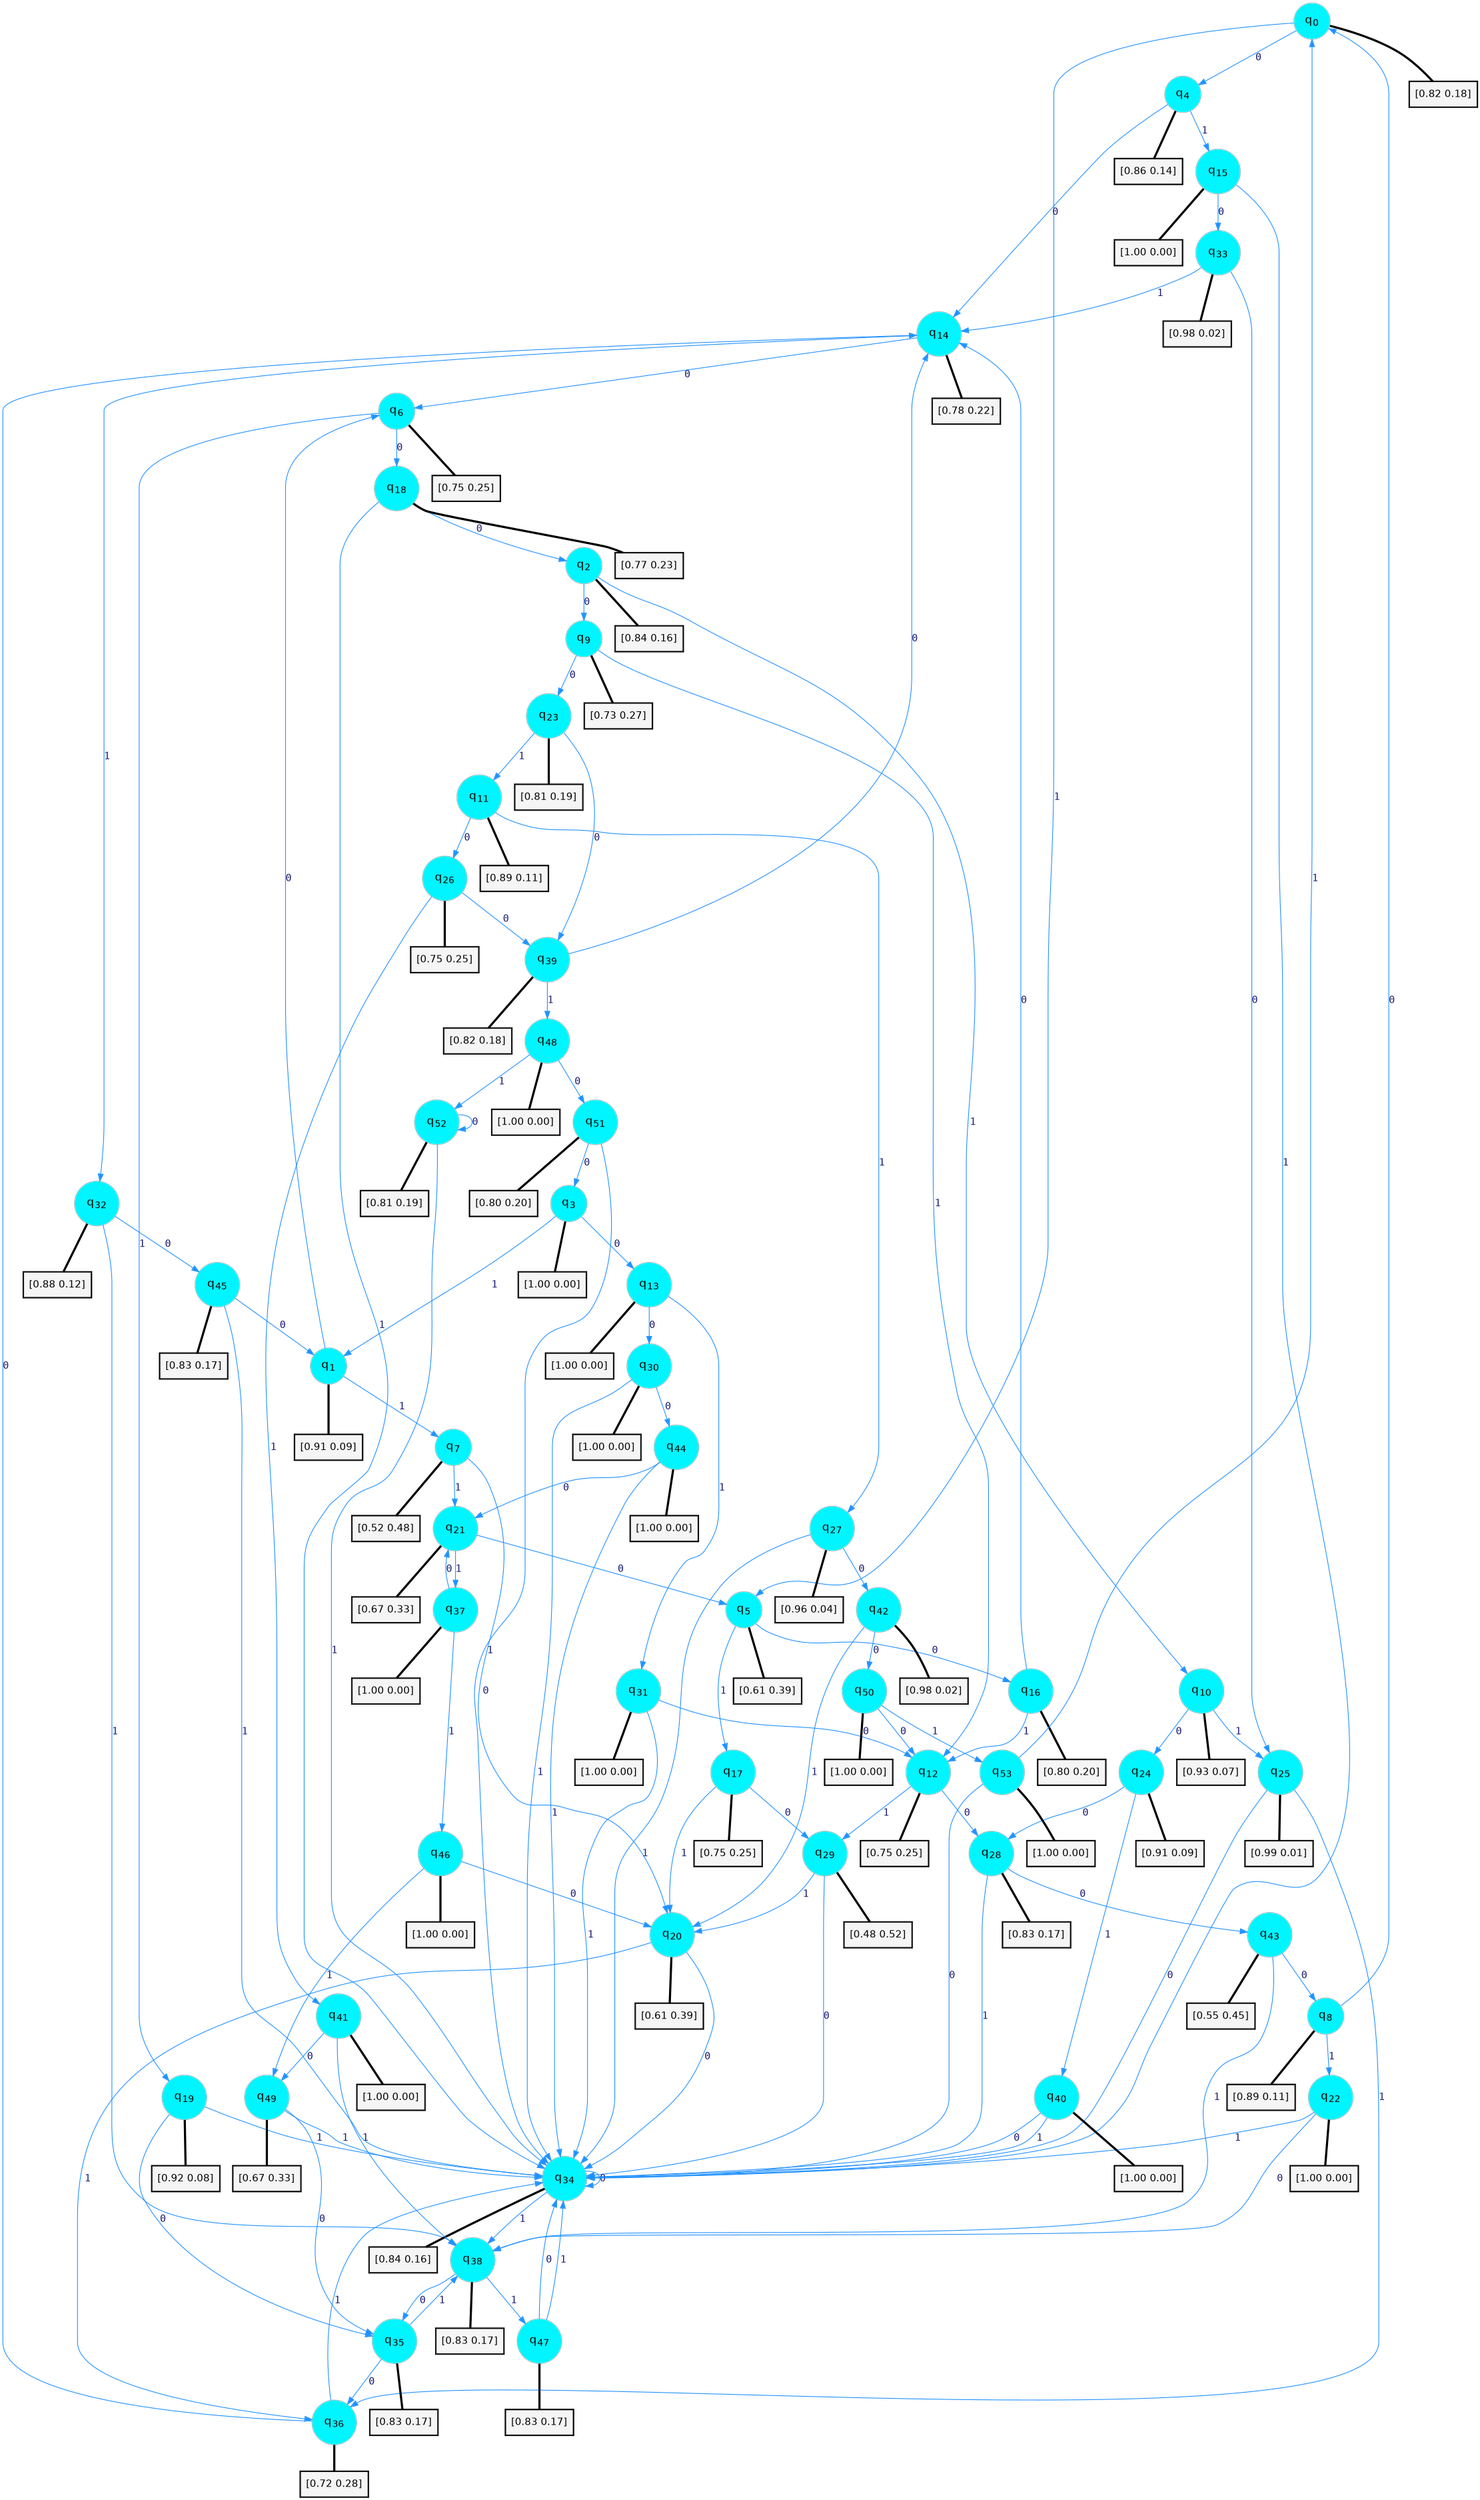 digraph G {
graph [
bgcolor=transparent, dpi=300, rankdir=TD, size="40,25"];
node [
color=gray, fillcolor=turquoise1, fontcolor=black, fontname=Helvetica, fontsize=16, fontweight=bold, shape=circle, style=filled];
edge [
arrowsize=1, color=dodgerblue1, fontcolor=midnightblue, fontname=courier, fontweight=bold, penwidth=1, style=solid, weight=20];
0[label=<q<SUB>0</SUB>>];
1[label=<q<SUB>1</SUB>>];
2[label=<q<SUB>2</SUB>>];
3[label=<q<SUB>3</SUB>>];
4[label=<q<SUB>4</SUB>>];
5[label=<q<SUB>5</SUB>>];
6[label=<q<SUB>6</SUB>>];
7[label=<q<SUB>7</SUB>>];
8[label=<q<SUB>8</SUB>>];
9[label=<q<SUB>9</SUB>>];
10[label=<q<SUB>10</SUB>>];
11[label=<q<SUB>11</SUB>>];
12[label=<q<SUB>12</SUB>>];
13[label=<q<SUB>13</SUB>>];
14[label=<q<SUB>14</SUB>>];
15[label=<q<SUB>15</SUB>>];
16[label=<q<SUB>16</SUB>>];
17[label=<q<SUB>17</SUB>>];
18[label=<q<SUB>18</SUB>>];
19[label=<q<SUB>19</SUB>>];
20[label=<q<SUB>20</SUB>>];
21[label=<q<SUB>21</SUB>>];
22[label=<q<SUB>22</SUB>>];
23[label=<q<SUB>23</SUB>>];
24[label=<q<SUB>24</SUB>>];
25[label=<q<SUB>25</SUB>>];
26[label=<q<SUB>26</SUB>>];
27[label=<q<SUB>27</SUB>>];
28[label=<q<SUB>28</SUB>>];
29[label=<q<SUB>29</SUB>>];
30[label=<q<SUB>30</SUB>>];
31[label=<q<SUB>31</SUB>>];
32[label=<q<SUB>32</SUB>>];
33[label=<q<SUB>33</SUB>>];
34[label=<q<SUB>34</SUB>>];
35[label=<q<SUB>35</SUB>>];
36[label=<q<SUB>36</SUB>>];
37[label=<q<SUB>37</SUB>>];
38[label=<q<SUB>38</SUB>>];
39[label=<q<SUB>39</SUB>>];
40[label=<q<SUB>40</SUB>>];
41[label=<q<SUB>41</SUB>>];
42[label=<q<SUB>42</SUB>>];
43[label=<q<SUB>43</SUB>>];
44[label=<q<SUB>44</SUB>>];
45[label=<q<SUB>45</SUB>>];
46[label=<q<SUB>46</SUB>>];
47[label=<q<SUB>47</SUB>>];
48[label=<q<SUB>48</SUB>>];
49[label=<q<SUB>49</SUB>>];
50[label=<q<SUB>50</SUB>>];
51[label=<q<SUB>51</SUB>>];
52[label=<q<SUB>52</SUB>>];
53[label=<q<SUB>53</SUB>>];
54[label="[0.82 0.18]", shape=box,fontcolor=black, fontname=Helvetica, fontsize=14, penwidth=2, fillcolor=whitesmoke,color=black];
55[label="[0.91 0.09]", shape=box,fontcolor=black, fontname=Helvetica, fontsize=14, penwidth=2, fillcolor=whitesmoke,color=black];
56[label="[0.84 0.16]", shape=box,fontcolor=black, fontname=Helvetica, fontsize=14, penwidth=2, fillcolor=whitesmoke,color=black];
57[label="[1.00 0.00]", shape=box,fontcolor=black, fontname=Helvetica, fontsize=14, penwidth=2, fillcolor=whitesmoke,color=black];
58[label="[0.86 0.14]", shape=box,fontcolor=black, fontname=Helvetica, fontsize=14, penwidth=2, fillcolor=whitesmoke,color=black];
59[label="[0.61 0.39]", shape=box,fontcolor=black, fontname=Helvetica, fontsize=14, penwidth=2, fillcolor=whitesmoke,color=black];
60[label="[0.75 0.25]", shape=box,fontcolor=black, fontname=Helvetica, fontsize=14, penwidth=2, fillcolor=whitesmoke,color=black];
61[label="[0.52 0.48]", shape=box,fontcolor=black, fontname=Helvetica, fontsize=14, penwidth=2, fillcolor=whitesmoke,color=black];
62[label="[0.89 0.11]", shape=box,fontcolor=black, fontname=Helvetica, fontsize=14, penwidth=2, fillcolor=whitesmoke,color=black];
63[label="[0.73 0.27]", shape=box,fontcolor=black, fontname=Helvetica, fontsize=14, penwidth=2, fillcolor=whitesmoke,color=black];
64[label="[0.93 0.07]", shape=box,fontcolor=black, fontname=Helvetica, fontsize=14, penwidth=2, fillcolor=whitesmoke,color=black];
65[label="[0.89 0.11]", shape=box,fontcolor=black, fontname=Helvetica, fontsize=14, penwidth=2, fillcolor=whitesmoke,color=black];
66[label="[0.75 0.25]", shape=box,fontcolor=black, fontname=Helvetica, fontsize=14, penwidth=2, fillcolor=whitesmoke,color=black];
67[label="[1.00 0.00]", shape=box,fontcolor=black, fontname=Helvetica, fontsize=14, penwidth=2, fillcolor=whitesmoke,color=black];
68[label="[0.78 0.22]", shape=box,fontcolor=black, fontname=Helvetica, fontsize=14, penwidth=2, fillcolor=whitesmoke,color=black];
69[label="[1.00 0.00]", shape=box,fontcolor=black, fontname=Helvetica, fontsize=14, penwidth=2, fillcolor=whitesmoke,color=black];
70[label="[0.80 0.20]", shape=box,fontcolor=black, fontname=Helvetica, fontsize=14, penwidth=2, fillcolor=whitesmoke,color=black];
71[label="[0.75 0.25]", shape=box,fontcolor=black, fontname=Helvetica, fontsize=14, penwidth=2, fillcolor=whitesmoke,color=black];
72[label="[0.77 0.23]", shape=box,fontcolor=black, fontname=Helvetica, fontsize=14, penwidth=2, fillcolor=whitesmoke,color=black];
73[label="[0.92 0.08]", shape=box,fontcolor=black, fontname=Helvetica, fontsize=14, penwidth=2, fillcolor=whitesmoke,color=black];
74[label="[0.61 0.39]", shape=box,fontcolor=black, fontname=Helvetica, fontsize=14, penwidth=2, fillcolor=whitesmoke,color=black];
75[label="[0.67 0.33]", shape=box,fontcolor=black, fontname=Helvetica, fontsize=14, penwidth=2, fillcolor=whitesmoke,color=black];
76[label="[1.00 0.00]", shape=box,fontcolor=black, fontname=Helvetica, fontsize=14, penwidth=2, fillcolor=whitesmoke,color=black];
77[label="[0.81 0.19]", shape=box,fontcolor=black, fontname=Helvetica, fontsize=14, penwidth=2, fillcolor=whitesmoke,color=black];
78[label="[0.91 0.09]", shape=box,fontcolor=black, fontname=Helvetica, fontsize=14, penwidth=2, fillcolor=whitesmoke,color=black];
79[label="[0.99 0.01]", shape=box,fontcolor=black, fontname=Helvetica, fontsize=14, penwidth=2, fillcolor=whitesmoke,color=black];
80[label="[0.75 0.25]", shape=box,fontcolor=black, fontname=Helvetica, fontsize=14, penwidth=2, fillcolor=whitesmoke,color=black];
81[label="[0.96 0.04]", shape=box,fontcolor=black, fontname=Helvetica, fontsize=14, penwidth=2, fillcolor=whitesmoke,color=black];
82[label="[0.83 0.17]", shape=box,fontcolor=black, fontname=Helvetica, fontsize=14, penwidth=2, fillcolor=whitesmoke,color=black];
83[label="[0.48 0.52]", shape=box,fontcolor=black, fontname=Helvetica, fontsize=14, penwidth=2, fillcolor=whitesmoke,color=black];
84[label="[1.00 0.00]", shape=box,fontcolor=black, fontname=Helvetica, fontsize=14, penwidth=2, fillcolor=whitesmoke,color=black];
85[label="[1.00 0.00]", shape=box,fontcolor=black, fontname=Helvetica, fontsize=14, penwidth=2, fillcolor=whitesmoke,color=black];
86[label="[0.88 0.12]", shape=box,fontcolor=black, fontname=Helvetica, fontsize=14, penwidth=2, fillcolor=whitesmoke,color=black];
87[label="[0.98 0.02]", shape=box,fontcolor=black, fontname=Helvetica, fontsize=14, penwidth=2, fillcolor=whitesmoke,color=black];
88[label="[0.84 0.16]", shape=box,fontcolor=black, fontname=Helvetica, fontsize=14, penwidth=2, fillcolor=whitesmoke,color=black];
89[label="[0.83 0.17]", shape=box,fontcolor=black, fontname=Helvetica, fontsize=14, penwidth=2, fillcolor=whitesmoke,color=black];
90[label="[0.72 0.28]", shape=box,fontcolor=black, fontname=Helvetica, fontsize=14, penwidth=2, fillcolor=whitesmoke,color=black];
91[label="[1.00 0.00]", shape=box,fontcolor=black, fontname=Helvetica, fontsize=14, penwidth=2, fillcolor=whitesmoke,color=black];
92[label="[0.83 0.17]", shape=box,fontcolor=black, fontname=Helvetica, fontsize=14, penwidth=2, fillcolor=whitesmoke,color=black];
93[label="[0.82 0.18]", shape=box,fontcolor=black, fontname=Helvetica, fontsize=14, penwidth=2, fillcolor=whitesmoke,color=black];
94[label="[1.00 0.00]", shape=box,fontcolor=black, fontname=Helvetica, fontsize=14, penwidth=2, fillcolor=whitesmoke,color=black];
95[label="[1.00 0.00]", shape=box,fontcolor=black, fontname=Helvetica, fontsize=14, penwidth=2, fillcolor=whitesmoke,color=black];
96[label="[0.98 0.02]", shape=box,fontcolor=black, fontname=Helvetica, fontsize=14, penwidth=2, fillcolor=whitesmoke,color=black];
97[label="[0.55 0.45]", shape=box,fontcolor=black, fontname=Helvetica, fontsize=14, penwidth=2, fillcolor=whitesmoke,color=black];
98[label="[1.00 0.00]", shape=box,fontcolor=black, fontname=Helvetica, fontsize=14, penwidth=2, fillcolor=whitesmoke,color=black];
99[label="[0.83 0.17]", shape=box,fontcolor=black, fontname=Helvetica, fontsize=14, penwidth=2, fillcolor=whitesmoke,color=black];
100[label="[1.00 0.00]", shape=box,fontcolor=black, fontname=Helvetica, fontsize=14, penwidth=2, fillcolor=whitesmoke,color=black];
101[label="[0.83 0.17]", shape=box,fontcolor=black, fontname=Helvetica, fontsize=14, penwidth=2, fillcolor=whitesmoke,color=black];
102[label="[1.00 0.00]", shape=box,fontcolor=black, fontname=Helvetica, fontsize=14, penwidth=2, fillcolor=whitesmoke,color=black];
103[label="[0.67 0.33]", shape=box,fontcolor=black, fontname=Helvetica, fontsize=14, penwidth=2, fillcolor=whitesmoke,color=black];
104[label="[1.00 0.00]", shape=box,fontcolor=black, fontname=Helvetica, fontsize=14, penwidth=2, fillcolor=whitesmoke,color=black];
105[label="[0.80 0.20]", shape=box,fontcolor=black, fontname=Helvetica, fontsize=14, penwidth=2, fillcolor=whitesmoke,color=black];
106[label="[0.81 0.19]", shape=box,fontcolor=black, fontname=Helvetica, fontsize=14, penwidth=2, fillcolor=whitesmoke,color=black];
107[label="[1.00 0.00]", shape=box,fontcolor=black, fontname=Helvetica, fontsize=14, penwidth=2, fillcolor=whitesmoke,color=black];
0->4 [label=0];
0->5 [label=1];
0->54 [arrowhead=none, penwidth=3,color=black];
1->6 [label=0];
1->7 [label=1];
1->55 [arrowhead=none, penwidth=3,color=black];
2->9 [label=0];
2->10 [label=1];
2->56 [arrowhead=none, penwidth=3,color=black];
3->13 [label=0];
3->1 [label=1];
3->57 [arrowhead=none, penwidth=3,color=black];
4->14 [label=0];
4->15 [label=1];
4->58 [arrowhead=none, penwidth=3,color=black];
5->16 [label=0];
5->17 [label=1];
5->59 [arrowhead=none, penwidth=3,color=black];
6->18 [label=0];
6->19 [label=1];
6->60 [arrowhead=none, penwidth=3,color=black];
7->20 [label=0];
7->21 [label=1];
7->61 [arrowhead=none, penwidth=3,color=black];
8->0 [label=0];
8->22 [label=1];
8->62 [arrowhead=none, penwidth=3,color=black];
9->23 [label=0];
9->12 [label=1];
9->63 [arrowhead=none, penwidth=3,color=black];
10->24 [label=0];
10->25 [label=1];
10->64 [arrowhead=none, penwidth=3,color=black];
11->26 [label=0];
11->27 [label=1];
11->65 [arrowhead=none, penwidth=3,color=black];
12->28 [label=0];
12->29 [label=1];
12->66 [arrowhead=none, penwidth=3,color=black];
13->30 [label=0];
13->31 [label=1];
13->67 [arrowhead=none, penwidth=3,color=black];
14->6 [label=0];
14->32 [label=1];
14->68 [arrowhead=none, penwidth=3,color=black];
15->33 [label=0];
15->34 [label=1];
15->69 [arrowhead=none, penwidth=3,color=black];
16->14 [label=0];
16->12 [label=1];
16->70 [arrowhead=none, penwidth=3,color=black];
17->29 [label=0];
17->20 [label=1];
17->71 [arrowhead=none, penwidth=3,color=black];
18->2 [label=0];
18->34 [label=1];
18->72 [arrowhead=none, penwidth=3,color=black];
19->35 [label=0];
19->34 [label=1];
19->73 [arrowhead=none, penwidth=3,color=black];
20->34 [label=0];
20->36 [label=1];
20->74 [arrowhead=none, penwidth=3,color=black];
21->5 [label=0];
21->37 [label=1];
21->75 [arrowhead=none, penwidth=3,color=black];
22->38 [label=0];
22->34 [label=1];
22->76 [arrowhead=none, penwidth=3,color=black];
23->39 [label=0];
23->11 [label=1];
23->77 [arrowhead=none, penwidth=3,color=black];
24->28 [label=0];
24->40 [label=1];
24->78 [arrowhead=none, penwidth=3,color=black];
25->34 [label=0];
25->36 [label=1];
25->79 [arrowhead=none, penwidth=3,color=black];
26->39 [label=0];
26->41 [label=1];
26->80 [arrowhead=none, penwidth=3,color=black];
27->42 [label=0];
27->34 [label=1];
27->81 [arrowhead=none, penwidth=3,color=black];
28->43 [label=0];
28->34 [label=1];
28->82 [arrowhead=none, penwidth=3,color=black];
29->34 [label=0];
29->20 [label=1];
29->83 [arrowhead=none, penwidth=3,color=black];
30->44 [label=0];
30->34 [label=1];
30->84 [arrowhead=none, penwidth=3,color=black];
31->12 [label=0];
31->34 [label=1];
31->85 [arrowhead=none, penwidth=3,color=black];
32->45 [label=0];
32->38 [label=1];
32->86 [arrowhead=none, penwidth=3,color=black];
33->25 [label=0];
33->14 [label=1];
33->87 [arrowhead=none, penwidth=3,color=black];
34->34 [label=0];
34->38 [label=1];
34->88 [arrowhead=none, penwidth=3,color=black];
35->36 [label=0];
35->38 [label=1];
35->89 [arrowhead=none, penwidth=3,color=black];
36->14 [label=0];
36->34 [label=1];
36->90 [arrowhead=none, penwidth=3,color=black];
37->21 [label=0];
37->46 [label=1];
37->91 [arrowhead=none, penwidth=3,color=black];
38->35 [label=0];
38->47 [label=1];
38->92 [arrowhead=none, penwidth=3,color=black];
39->14 [label=0];
39->48 [label=1];
39->93 [arrowhead=none, penwidth=3,color=black];
40->34 [label=0];
40->34 [label=1];
40->94 [arrowhead=none, penwidth=3,color=black];
41->49 [label=0];
41->38 [label=1];
41->95 [arrowhead=none, penwidth=3,color=black];
42->50 [label=0];
42->20 [label=1];
42->96 [arrowhead=none, penwidth=3,color=black];
43->8 [label=0];
43->38 [label=1];
43->97 [arrowhead=none, penwidth=3,color=black];
44->21 [label=0];
44->34 [label=1];
44->98 [arrowhead=none, penwidth=3,color=black];
45->1 [label=0];
45->34 [label=1];
45->99 [arrowhead=none, penwidth=3,color=black];
46->20 [label=0];
46->49 [label=1];
46->100 [arrowhead=none, penwidth=3,color=black];
47->34 [label=0];
47->34 [label=1];
47->101 [arrowhead=none, penwidth=3,color=black];
48->51 [label=0];
48->52 [label=1];
48->102 [arrowhead=none, penwidth=3,color=black];
49->35 [label=0];
49->34 [label=1];
49->103 [arrowhead=none, penwidth=3,color=black];
50->12 [label=0];
50->53 [label=1];
50->104 [arrowhead=none, penwidth=3,color=black];
51->3 [label=0];
51->34 [label=1];
51->105 [arrowhead=none, penwidth=3,color=black];
52->52 [label=0];
52->34 [label=1];
52->106 [arrowhead=none, penwidth=3,color=black];
53->34 [label=0];
53->0 [label=1];
53->107 [arrowhead=none, penwidth=3,color=black];
}
